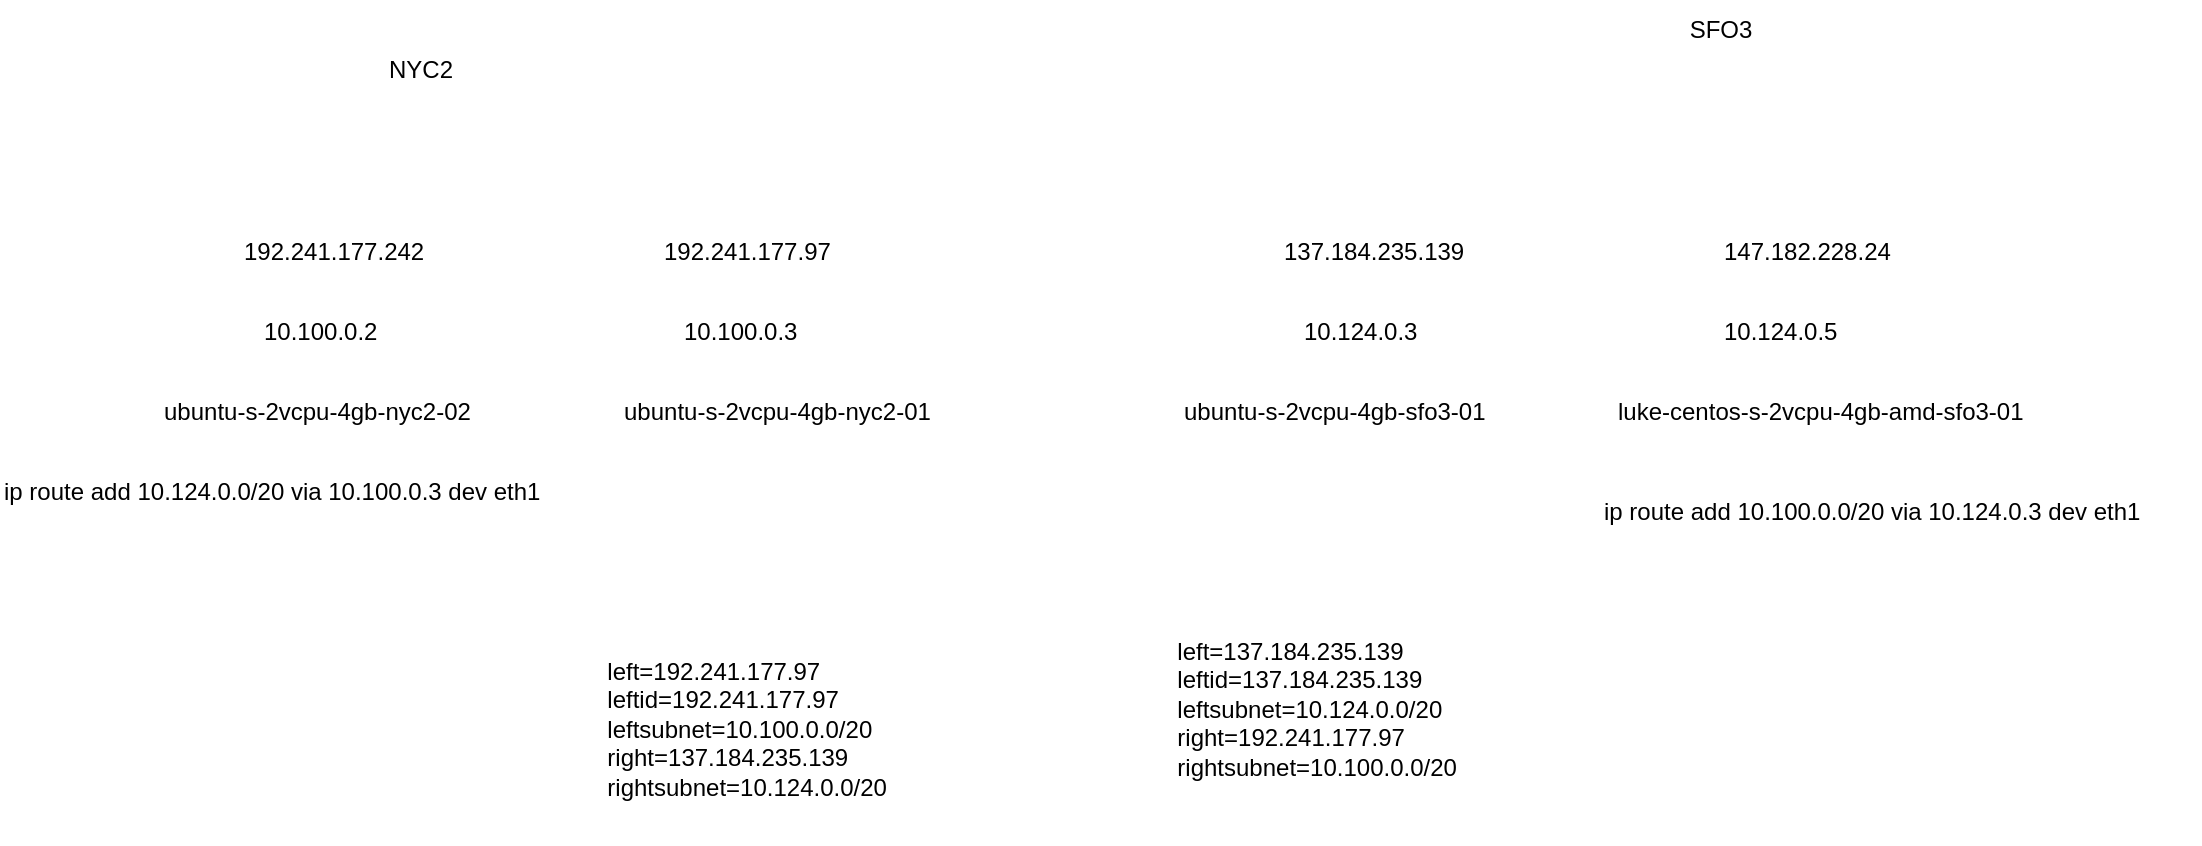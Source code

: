 <mxfile version="24.7.16">
  <diagram name="第 1 页" id="8Y7HWVvgqwm-M5wttnyH">
    <mxGraphModel dx="1988" dy="1358" grid="1" gridSize="10" guides="1" tooltips="1" connect="1" arrows="1" fold="1" page="1" pageScale="1" pageWidth="827" pageHeight="1169" math="0" shadow="0">
      <root>
        <mxCell id="0" />
        <mxCell id="1" parent="0" />
        <mxCell id="Q0tnMBf9tTAo9GiRD6wi-1" value="10.100.0.2" style="text;whiteSpace=wrap;" vertex="1" parent="1">
          <mxGeometry x="-90" y="390" width="90" height="40" as="geometry" />
        </mxCell>
        <mxCell id="Q0tnMBf9tTAo9GiRD6wi-2" value="192.241.177.242" style="text;whiteSpace=wrap;" vertex="1" parent="1">
          <mxGeometry x="-100" y="350" width="120" height="40" as="geometry" />
        </mxCell>
        <mxCell id="Q0tnMBf9tTAo9GiRD6wi-3" value="NYC2" style="text;html=1;align=center;verticalAlign=middle;resizable=0;points=[];autosize=1;strokeColor=none;fillColor=none;" vertex="1" parent="1">
          <mxGeometry x="-40" y="258" width="60" height="30" as="geometry" />
        </mxCell>
        <mxCell id="Q0tnMBf9tTAo9GiRD6wi-4" value="192.241.177.97" style="text;whiteSpace=wrap;" vertex="1" parent="1">
          <mxGeometry x="110" y="350" width="120" height="40" as="geometry" />
        </mxCell>
        <mxCell id="Q0tnMBf9tTAo9GiRD6wi-5" value="10.100.0.3" style="text;whiteSpace=wrap;" vertex="1" parent="1">
          <mxGeometry x="120" y="390" width="90" height="40" as="geometry" />
        </mxCell>
        <mxCell id="Q0tnMBf9tTAo9GiRD6wi-6" value="SFO3" style="text;html=1;align=center;verticalAlign=middle;resizable=0;points=[];autosize=1;strokeColor=none;fillColor=none;" vertex="1" parent="1">
          <mxGeometry x="615" y="238" width="50" height="30" as="geometry" />
        </mxCell>
        <mxCell id="Q0tnMBf9tTAo9GiRD6wi-7" value="137.184.235.139" style="text;whiteSpace=wrap;" vertex="1" parent="1">
          <mxGeometry x="420" y="350" width="120" height="40" as="geometry" />
        </mxCell>
        <mxCell id="Q0tnMBf9tTAo9GiRD6wi-8" value="10.124.0.3" style="text;whiteSpace=wrap;" vertex="1" parent="1">
          <mxGeometry x="430" y="390" width="90" height="40" as="geometry" />
        </mxCell>
        <mxCell id="Q0tnMBf9tTAo9GiRD6wi-9" value="147.182.228.24" style="text;whiteSpace=wrap;" vertex="1" parent="1">
          <mxGeometry x="640" y="350" width="120" height="40" as="geometry" />
        </mxCell>
        <mxCell id="Q0tnMBf9tTAo9GiRD6wi-10" value="10.124.0.5" style="text;whiteSpace=wrap;" vertex="1" parent="1">
          <mxGeometry x="640" y="390" width="90" height="40" as="geometry" />
        </mxCell>
        <mxCell id="Q0tnMBf9tTAo9GiRD6wi-11" value="ubuntu-s-2vcpu-4gb-nyc2-02" style="text;whiteSpace=wrap;" vertex="1" parent="1">
          <mxGeometry x="-140" y="430" width="190" height="40" as="geometry" />
        </mxCell>
        <mxCell id="Q0tnMBf9tTAo9GiRD6wi-12" value="ubuntu-s-2vcpu-4gb-nyc2-01" style="text;whiteSpace=wrap;" vertex="1" parent="1">
          <mxGeometry x="90" y="430" width="190" height="40" as="geometry" />
        </mxCell>
        <mxCell id="Q0tnMBf9tTAo9GiRD6wi-13" value="ubuntu-s-2vcpu-4gb-sfo3-01" style="text;whiteSpace=wrap;" vertex="1" parent="1">
          <mxGeometry x="370" y="430" width="180" height="40" as="geometry" />
        </mxCell>
        <mxCell id="Q0tnMBf9tTAo9GiRD6wi-14" value="luke-centos-s-2vcpu-4gb-amd-sfo3-01" style="text;whiteSpace=wrap;" vertex="1" parent="1">
          <mxGeometry x="587" y="430" width="240" height="40" as="geometry" />
        </mxCell>
        <mxCell id="Q0tnMBf9tTAo9GiRD6wi-17" value="ip route add 10.100.0.0/20 via 10.124.0.3 dev eth1" style="text;whiteSpace=wrap;" vertex="1" parent="1">
          <mxGeometry x="580" y="480" width="300" height="40" as="geometry" />
        </mxCell>
        <mxCell id="Q0tnMBf9tTAo9GiRD6wi-18" value="ip route add 10.124.0.0/20 via 10.100.0.3 dev eth1" style="text;whiteSpace=wrap;" vertex="1" parent="1">
          <mxGeometry x="-220" y="470" width="300" height="40" as="geometry" />
        </mxCell>
        <mxCell id="Q0tnMBf9tTAo9GiRD6wi-20" value="  left=192.241.177.97&#xa;  leftid=192.241.177.97&#xa;  leftsubnet=10.100.0.0/20&#xa;  right=137.184.235.139&#xa;  rightsubnet=10.124.0.0/20" style="text;whiteSpace=wrap;" vertex="1" parent="1">
          <mxGeometry x="75" y="560" width="180" height="100" as="geometry" />
        </mxCell>
        <mxCell id="Q0tnMBf9tTAo9GiRD6wi-21" value="  left=137.184.235.139&#xa;  leftid=137.184.235.139&#xa;  leftsubnet=10.124.0.0/20&#xa;  right=192.241.177.97&#xa;  rightsubnet=10.100.0.0/20" style="text;whiteSpace=wrap;" vertex="1" parent="1">
          <mxGeometry x="360" y="550" width="180" height="100" as="geometry" />
        </mxCell>
      </root>
    </mxGraphModel>
  </diagram>
</mxfile>
